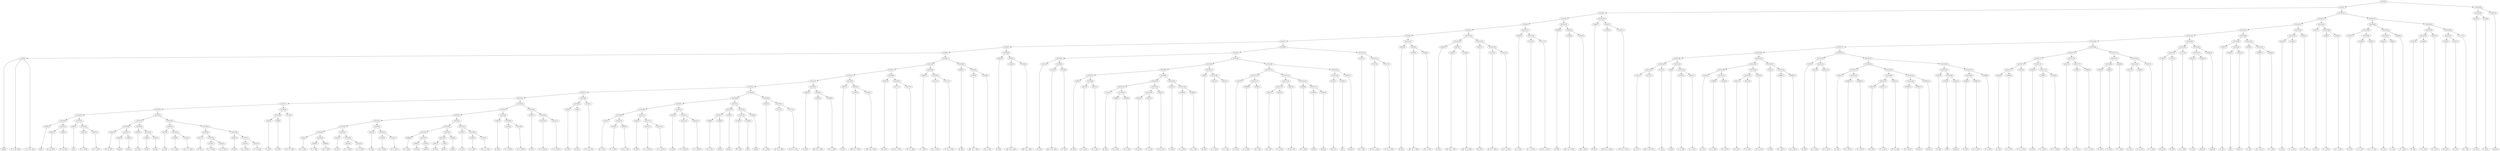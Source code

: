 digraph sample{
"L-543(0)"->"[Dis](0)"
"L-543(0)"->"[C  D  Dis  A](0)"
"L-543(0)"->"[C  D  Dis  A](1)"
"L-688(0)"->"[D](0)"
"L4691(0)"->"[D  Gis  B](0)"
"L4691(1)"->"[D  Gis  B](1)"
"L5310(21)"->"L4691(0)"
"L5310(21)"->"L4691(1)"
"L5310(20)"->"L-688(0)"
"L5310(20)"->"L5310(21)"
"L-688(1)"->"[D](1)"
"L3987(0)"->"[D  G  Ais](0)"
"L3987(1)"->"[D  G  Ais](1)"
"L5310(23)"->"L3987(0)"
"L5310(23)"->"L3987(1)"
"L5310(22)"->"L-688(1)"
"L5310(22)"->"L5310(23)"
"L5310(19)"->"L5310(20)"
"L5310(19)"->"L5310(22)"
"L2081(0)"->"[D  Fis  A](0)"
"L1084(0)"->"[rest](0)"
"L1084(1)"->"[rest](1)"
"L5310(27)"->"L1084(0)"
"L5310(27)"->"L1084(1)"
"L5310(26)"->"L2081(0)"
"L5310(26)"->"L5310(27)"
"L4301(0)"->"[D  E](0)"
"L746(0)"->"[Fis](0)"
"L1084(2)"->"[rest](2)"
"L5310(29)"->"L746(0)"
"L5310(29)"->"L1084(2)"
"L5310(28)"->"L4301(0)"
"L5310(28)"->"L5310(29)"
"L5310(25)"->"L5310(26)"
"L5310(25)"->"L5310(28)"
"L1623(0)"->"[G  A](0)"
"L1439(0)"->"[C  G  B](0)"
"L1975(0)"->"[Cis  D  G  B](0)"
"L5310(32)"->"L1439(0)"
"L5310(32)"->"L1975(0)"
"L5310(31)"->"L1623(0)"
"L5310(31)"->"L5310(32)"
"L4301(1)"->"[D  E](1)"
"L4414(0)"->"[C  D  Fis](0)"
"L4414(1)"->"[C  D  Fis](1)"
"L5310(35)"->"L4414(0)"
"L5310(35)"->"L4414(1)"
"L5310(34)"->"L4301(1)"
"L5310(34)"->"L5310(35)"
"L4301(2)"->"[D  E](2)"
"L4414(2)"->"[C  D  Fis](2)"
"L4414(3)"->"[C  D  Fis](3)"
"L5310(37)"->"L4414(2)"
"L5310(37)"->"L4414(3)"
"L5310(36)"->"L4301(2)"
"L5310(36)"->"L5310(37)"
"L5310(33)"->"L5310(34)"
"L5310(33)"->"L5310(36)"
"L5310(30)"->"L5310(31)"
"L5310(30)"->"L5310(33)"
"L5310(24)"->"L5310(25)"
"L5310(24)"->"L5310(30)"
"L5310(18)"->"L5310(19)"
"L5310(18)"->"L5310(24)"
"L1624(0)"->"[G  B](0)"
"L799(0)"->"[D  B](0)"
"L5310(39)"->"L1624(0)"
"L5310(39)"->"L799(0)"
"L3725(0)"->"[D  E  Fis  B](0)"
"L5310(38)"->"L5310(39)"
"L5310(38)"->"L3725(0)"
"L5310(17)"->"L5310(18)"
"L5310(17)"->"L5310(38)"
"L532(0)"->"[D  G  A](0)"
"L4540(0)"->"[C  D  B](0)"
"L4899(0)"->"[Cis  D  B](0)"
"L5310(46)"->"L4540(0)"
"L5310(46)"->"L4899(0)"
"L5310(45)"->"L532(0)"
"L5310(45)"->"L5310(46)"
"L4301(3)"->"[D  E](3)"
"L4414(4)"->"[C  D  Fis](4)"
"L4414(5)"->"[C  D  Fis](5)"
"L5310(48)"->"L4414(4)"
"L5310(48)"->"L4414(5)"
"L5310(47)"->"L4301(3)"
"L5310(47)"->"L5310(48)"
"L5310(44)"->"L5310(45)"
"L5310(44)"->"L5310(47)"
"L4301(4)"->"[D  E](4)"
"L4414(6)"->"[C  D  Fis](6)"
"L4414(7)"->"[C  D  Fis](7)"
"L5310(50)"->"L4414(6)"
"L5310(50)"->"L4414(7)"
"L5310(49)"->"L4301(4)"
"L5310(49)"->"L5310(50)"
"L5310(43)"->"L5310(44)"
"L5310(43)"->"L5310(49)"
"L2998(0)"->"[D  G  B](0)"
"L1084(3)"->"[rest](3)"
"L1084(4)"->"[rest](4)"
"L5310(54)"->"L1084(3)"
"L5310(54)"->"L1084(4)"
"L5310(53)"->"L2998(0)"
"L5310(53)"->"L5310(54)"
"L4301(5)"->"[D  E](5)"
"L746(1)"->"[Fis](1)"
"L5310(56)"->"L4301(5)"
"L5310(56)"->"L746(1)"
"L1084(5)"->"[rest](5)"
"L5310(55)"->"L5310(56)"
"L5310(55)"->"L1084(5)"
"L5310(52)"->"L5310(53)"
"L5310(52)"->"L5310(55)"
"L1623(1)"->"[G  A](1)"
"L1439(1)"->"[C  G  B](1)"
"L1975(1)"->"[Cis  D  G  B](1)"
"L5310(58)"->"L1439(1)"
"L5310(58)"->"L1975(1)"
"L5310(57)"->"L1623(1)"
"L5310(57)"->"L5310(58)"
"L5310(51)"->"L5310(52)"
"L5310(51)"->"L5310(57)"
"L5310(42)"->"L5310(43)"
"L5310(42)"->"L5310(51)"
"L4301(6)"->"[D  E](6)"
"L4414(8)"->"[C  D  Fis](8)"
"L4414(9)"->"[C  D  Fis](9)"
"L5310(60)"->"L4414(8)"
"L5310(60)"->"L4414(9)"
"L5310(59)"->"L4301(6)"
"L5310(59)"->"L5310(60)"
"L5310(41)"->"L5310(42)"
"L5310(41)"->"L5310(59)"
"L4301(7)"->"[D  E](7)"
"L4414(10)"->"[C  D  Fis](10)"
"L4414(11)"->"[C  D  Fis](11)"
"L5310(62)"->"L4414(10)"
"L5310(62)"->"L4414(11)"
"L5310(61)"->"L4301(7)"
"L5310(61)"->"L5310(62)"
"L5310(40)"->"L5310(41)"
"L5310(40)"->"L5310(61)"
"L5310(16)"->"L5310(17)"
"L5310(16)"->"L5310(40)"
"L1624(1)"->"[G  B](1)"
"L799(1)"->"[D  B](1)"
"L5310(64)"->"L1624(1)"
"L5310(64)"->"L799(1)"
"L3725(1)"->"[D  E  Fis  B](1)"
"L5310(63)"->"L5310(64)"
"L5310(63)"->"L3725(1)"
"L5310(15)"->"L5310(16)"
"L5310(15)"->"L5310(63)"
"L532(1)"->"[D  G  A](1)"
"L4540(1)"->"[C  D  B](1)"
"L4899(1)"->"[Cis  D  B](1)"
"L5310(70)"->"L4540(1)"
"L5310(70)"->"L4899(1)"
"L5310(69)"->"L532(1)"
"L5310(69)"->"L5310(70)"
"L4301(8)"->"[D  E](8)"
"L4414(12)"->"[C  D  Fis](12)"
"L4414(13)"->"[C  D  Fis](13)"
"L5310(72)"->"L4414(12)"
"L5310(72)"->"L4414(13)"
"L5310(71)"->"L4301(8)"
"L5310(71)"->"L5310(72)"
"L5310(68)"->"L5310(69)"
"L5310(68)"->"L5310(71)"
"L4301(9)"->"[D  E](9)"
"L4414(14)"->"[C  D  Fis](14)"
"L4414(15)"->"[C  D  Fis](15)"
"L5310(74)"->"L4414(14)"
"L5310(74)"->"L4414(15)"
"L5310(73)"->"L4301(9)"
"L5310(73)"->"L5310(74)"
"L5310(67)"->"L5310(68)"
"L5310(67)"->"L5310(73)"
"L2998(1)"->"[D  G  B](1)"
"L1084(6)"->"[rest](6)"
"L5310(77)"->"L2998(1)"
"L5310(77)"->"L1084(6)"
"L1084(7)"->"[rest](7)"
"L5310(76)"->"L5310(77)"
"L5310(76)"->"L1084(7)"
"L3783(0)"->"[Fis  G](0)"
"L3236(0)"->"[A](0)"
"L5310(79)"->"L3783(0)"
"L5310(79)"->"L3236(0)"
"L1084(8)"->"[rest](8)"
"L5310(78)"->"L5310(79)"
"L5310(78)"->"L1084(8)"
"L5310(75)"->"L5310(76)"
"L5310(75)"->"L5310(78)"
"L5310(66)"->"L5310(67)"
"L5310(66)"->"L5310(75)"
"L3451(0)"->"[E  G  B](0)"
"L3117(0)"->"[E  Fis  G  B](0)"
"L3117(1)"->"[E  Fis  G  B](1)"
"L5310(81)"->"L3117(0)"
"L5310(81)"->"L3117(1)"
"L5310(80)"->"L3451(0)"
"L5310(80)"->"L5310(81)"
"L5310(65)"->"L5310(66)"
"L5310(65)"->"L5310(80)"
"L5310(14)"->"L5310(15)"
"L5310(14)"->"L5310(65)"
"L4903(0)"->"[E  B](0)"
"L1440(0)"->"[Dis  Fis  A  B](0)"
"L3459(0)"->"[Fis  A  B](0)"
"L3619(0)"->"L1440(0)"
"L3619(0)"->"L3459(0)"
"L5310(82)"->"L4903(0)"
"L5310(82)"->"L3619(0)"
"L5310(13)"->"L5310(14)"
"L5310(13)"->"L5310(82)"
"L4903(1)"->"[E  B](1)"
"L1440(1)"->"[Dis  Fis  A  B](1)"
"L1440(2)"->"[Dis  Fis  A  B](2)"
"L3619(1)"->"L1440(1)"
"L3619(1)"->"L1440(2)"
"L5310(83)"->"L4903(1)"
"L5310(83)"->"L3619(1)"
"L5310(12)"->"L5310(13)"
"L5310(12)"->"L5310(83)"
"L4627(0)"->"[Dis  E](0)"
"L3117(2)"->"[E  Fis  G  B](2)"
"L5157(0)"->"[E  G  A  B](0)"
"L5310(85)"->"L3117(2)"
"L5310(85)"->"L5157(0)"
"L5310(84)"->"L4627(0)"
"L5310(84)"->"L5310(85)"
"L5310(11)"->"L5310(12)"
"L5310(11)"->"L5310(84)"
"L4364(0)"->"[C  E  B](0)"
"L5157(1)"->"[E  G  A  B](1)"
"L3117(3)"->"[E  Fis  G  B](3)"
"L5310(87)"->"L5157(1)"
"L5310(87)"->"L3117(3)"
"L5310(86)"->"L4364(0)"
"L5310(86)"->"L5310(87)"
"L5310(10)"->"L5310(11)"
"L5310(10)"->"L5310(86)"
"L4903(2)"->"[E  B](2)"
"L1440(3)"->"[Dis  Fis  A  B](3)"
"L3459(1)"->"[Fis  A  B](1)"
"L3619(2)"->"L1440(3)"
"L3619(2)"->"L3459(1)"
"L5310(88)"->"L4903(2)"
"L5310(88)"->"L3619(2)"
"L5310(9)"->"L5310(10)"
"L5310(9)"->"L5310(88)"
"L5306(0)"->"L-543(0)"
"L5306(0)"->"L5310(9)"
"L4903(3)"->"[E  B](3)"
"L1440(4)"->"[Dis  Fis  A  B](4)"
"L1440(5)"->"[Dis  Fis  A  B](5)"
"L3619(3)"->"L1440(4)"
"L3619(3)"->"L1440(5)"
"L5310(89)"->"L4903(3)"
"L5310(89)"->"L3619(3)"
"L5310(8)"->"L5306(0)"
"L5310(8)"->"L5310(89)"
"L2427(0)"->"[E  G](0)"
"L3115(0)"->"[Dis  E  Fis  A](0)"
"L3128(0)"->"[C  D](0)"
"L5310(93)"->"L3115(0)"
"L5310(93)"->"L3128(0)"
"L5310(92)"->"L2427(0)"
"L5310(92)"->"L5310(93)"
"L799(2)"->"[D  B](2)"
"L4615(0)"->"[C  D  A](0)"
"L4615(1)"->"[C  D  A](1)"
"L5310(98)"->"L4615(0)"
"L5310(98)"->"L4615(1)"
"L5310(97)"->"L799(2)"
"L5310(97)"->"L5310(98)"
"L1623(2)"->"[G  A](2)"
"L2998(2)"->"[D  G  B](2)"
"L2998(3)"->"[D  G  B](3)"
"L5310(102)"->"L2998(2)"
"L5310(102)"->"L2998(3)"
"L5310(101)"->"L1623(2)"
"L5310(101)"->"L5310(102)"
"L4951(0)"->"[Cis  D](0)"
"L4615(2)"->"[C  D  A](2)"
"L5310(104)"->"L4951(0)"
"L5310(104)"->"L4615(2)"
"L2081(1)"->"[D  Fis  A](1)"
"L5310(103)"->"L5310(104)"
"L5310(103)"->"L2081(1)"
"L5310(100)"->"L5310(101)"
"L5310(100)"->"L5310(103)"
"L1624(2)"->"[G  B](2)"
"L2998(4)"->"[D  G  B](4)"
"L2998(5)"->"[D  G  B](5)"
"L5310(106)"->"L2998(4)"
"L5310(106)"->"L2998(5)"
"L5310(105)"->"L1624(2)"
"L5310(105)"->"L5310(106)"
"L5310(99)"->"L5310(100)"
"L5310(99)"->"L5310(105)"
"L5310(96)"->"L5310(97)"
"L5310(96)"->"L5310(99)"
"L799(3)"->"[D  B](3)"
"L4615(3)"->"[C  D  A](3)"
"L4615(4)"->"[C  D  A](4)"
"L5310(108)"->"L4615(3)"
"L5310(108)"->"L4615(4)"
"L5310(107)"->"L799(3)"
"L5310(107)"->"L5310(108)"
"L5310(95)"->"L5310(96)"
"L5310(95)"->"L5310(107)"
"L1623(3)"->"[G  A](3)"
"L2998(6)"->"[D  G  B](6)"
"L2998(7)"->"[D  G  B](7)"
"L5310(112)"->"L2998(6)"
"L5310(112)"->"L2998(7)"
"L5310(111)"->"L1623(3)"
"L5310(111)"->"L5310(112)"
"L4951(1)"->"[Cis  D](1)"
"L4615(5)"->"[C  D  A](5)"
"L5310(115)"->"L4951(1)"
"L5310(115)"->"L4615(5)"
"L2081(2)"->"[D  Fis  A](2)"
"L5310(114)"->"L5310(115)"
"L5310(114)"->"L2081(2)"
"L2998(8)"->"[D  G  B](8)"
"L1084(9)"->"[rest](9)"
"L1084(10)"->"[rest](10)"
"L5310(117)"->"L1084(9)"
"L5310(117)"->"L1084(10)"
"L5310(116)"->"L2998(8)"
"L5310(116)"->"L5310(117)"
"L5310(113)"->"L5310(114)"
"L5310(113)"->"L5310(116)"
"L5310(110)"->"L5310(111)"
"L5310(110)"->"L5310(113)"
"L3783(1)"->"[Fis  G](1)"
"L3236(1)"->"[A](1)"
"L5310(119)"->"L3783(1)"
"L5310(119)"->"L3236(1)"
"L1084(11)"->"[rest](11)"
"L5310(118)"->"L5310(119)"
"L5310(118)"->"L1084(11)"
"L5310(109)"->"L5310(110)"
"L5310(109)"->"L5310(118)"
"L5310(94)"->"L5310(95)"
"L5310(94)"->"L5310(109)"
"L5310(91)"->"L5310(92)"
"L5310(91)"->"L5310(94)"
"L3451(1)"->"[E  G  B](1)"
"L3117(4)"->"[E  Fis  G  B](4)"
"L3117(5)"->"[E  Fis  G  B](5)"
"L5310(121)"->"L3117(4)"
"L5310(121)"->"L3117(5)"
"L5310(120)"->"L3451(1)"
"L5310(120)"->"L5310(121)"
"L5310(90)"->"L5310(91)"
"L5310(90)"->"L5310(120)"
"L5310(7)"->"L5310(8)"
"L5310(7)"->"L5310(90)"
"L4903(4)"->"[E  B](4)"
"L1440(6)"->"[Dis  Fis  A  B](6)"
"L3459(2)"->"[Fis  A  B](2)"
"L3619(4)"->"L1440(6)"
"L3619(4)"->"L3459(2)"
"L5310(122)"->"L4903(4)"
"L5310(122)"->"L3619(4)"
"L5310(6)"->"L5310(7)"
"L5310(6)"->"L5310(122)"
"L4903(5)"->"[E  B](5)"
"L1440(7)"->"[Dis  Fis  A  B](7)"
"L1440(8)"->"[Dis  Fis  A  B](8)"
"L3619(5)"->"L1440(7)"
"L3619(5)"->"L1440(8)"
"L5310(124)"->"L4903(5)"
"L5310(124)"->"L3619(5)"
"L4627(1)"->"[Dis  E](1)"
"L3117(6)"->"[E  Fis  G  B](6)"
"L5157(2)"->"[E  G  A  B](2)"
"L5310(126)"->"L3117(6)"
"L5310(126)"->"L5157(2)"
"L5310(125)"->"L4627(1)"
"L5310(125)"->"L5310(126)"
"L5310(123)"->"L5310(124)"
"L5310(123)"->"L5310(125)"
"L5310(5)"->"L5310(6)"
"L5310(5)"->"L5310(123)"
"L4364(1)"->"[C  E  B](1)"
"L5157(3)"->"[E  G  A  B](3)"
"L3117(7)"->"[E  Fis  G  B](7)"
"L5310(128)"->"L5157(3)"
"L5310(128)"->"L3117(7)"
"L5310(127)"->"L4364(1)"
"L5310(127)"->"L5310(128)"
"L5310(4)"->"L5310(5)"
"L5310(4)"->"L5310(127)"
"L4903(6)"->"[E  B](6)"
"L1440(9)"->"[Dis  Fis  A  B](9)"
"L3459(3)"->"[Fis  A  B](3)"
"L3619(6)"->"L1440(9)"
"L3619(6)"->"L3459(3)"
"L5310(129)"->"L4903(6)"
"L5310(129)"->"L3619(6)"
"L5310(3)"->"L5310(4)"
"L5310(3)"->"L5310(129)"
"L4903(7)"->"[E  B](7)"
"L1440(10)"->"[Dis  Fis  A  B](10)"
"L1440(11)"->"[Dis  Fis  A  B](11)"
"L3619(7)"->"L1440(10)"
"L3619(7)"->"L1440(11)"
"L5310(130)"->"L4903(7)"
"L5310(130)"->"L3619(7)"
"L5310(2)"->"L5310(3)"
"L5310(2)"->"L5310(130)"
"L2427(1)"->"[E  G](1)"
"L3115(1)"->"[Dis  E  Fis  A](1)"
"L5310(141)"->"L2427(1)"
"L5310(141)"->"L3115(1)"
"L3128(1)"->"[C  D](1)"
"L5310(140)"->"L5310(141)"
"L5310(140)"->"L3128(1)"
"L799(4)"->"[D  B](4)"
"L4615(6)"->"[C  D  A](6)"
"L4615(7)"->"[C  D  A](7)"
"L5310(143)"->"L4615(6)"
"L5310(143)"->"L4615(7)"
"L5310(142)"->"L799(4)"
"L5310(142)"->"L5310(143)"
"L5310(139)"->"L5310(140)"
"L5310(139)"->"L5310(142)"
"L1623(4)"->"[G  A](4)"
"L2998(9)"->"[D  G  B](9)"
"L2998(10)"->"[D  G  B](10)"
"L5310(147)"->"L2998(9)"
"L5310(147)"->"L2998(10)"
"L5310(146)"->"L1623(4)"
"L5310(146)"->"L5310(147)"
"L4951(2)"->"[Cis  D](2)"
"L4615(8)"->"[C  D  A](8)"
"L5310(149)"->"L4951(2)"
"L5310(149)"->"L4615(8)"
"L2081(3)"->"[D  Fis  A](3)"
"L5310(148)"->"L5310(149)"
"L5310(148)"->"L2081(3)"
"L5310(145)"->"L5310(146)"
"L5310(145)"->"L5310(148)"
"L1624(3)"->"[G  B](3)"
"L2998(11)"->"[D  G  B](11)"
"L2998(12)"->"[D  G  B](12)"
"L5310(151)"->"L2998(11)"
"L5310(151)"->"L2998(12)"
"L5310(150)"->"L1624(3)"
"L5310(150)"->"L5310(151)"
"L5310(144)"->"L5310(145)"
"L5310(144)"->"L5310(150)"
"L5310(138)"->"L5310(139)"
"L5310(138)"->"L5310(144)"
"L799(5)"->"[D  B](5)"
"L4615(9)"->"[C  D  A](9)"
"L4615(10)"->"[C  D  A](10)"
"L5310(154)"->"L4615(9)"
"L5310(154)"->"L4615(10)"
"L5310(153)"->"L799(5)"
"L5310(153)"->"L5310(154)"
"L1623(5)"->"[G  A](5)"
"L2998(13)"->"[D  G  B](13)"
"L2998(14)"->"[D  G  B](14)"
"L5310(158)"->"L2998(13)"
"L5310(158)"->"L2998(14)"
"L5310(157)"->"L1623(5)"
"L5310(157)"->"L5310(158)"
"L4951(3)"->"[Cis  D](3)"
"L4615(11)"->"[C  D  A](11)"
"L5310(161)"->"L4951(3)"
"L5310(161)"->"L4615(11)"
"L2081(4)"->"[D  Fis  A](4)"
"L5310(160)"->"L5310(161)"
"L5310(160)"->"L2081(4)"
"L2998(15)"->"[D  G  B](15)"
"L1084(12)"->"[rest](12)"
"L5310(163)"->"L2998(15)"
"L5310(163)"->"L1084(12)"
"L1084(13)"->"[rest](13)"
"L5310(162)"->"L5310(163)"
"L5310(162)"->"L1084(13)"
"L5310(159)"->"L5310(160)"
"L5310(159)"->"L5310(162)"
"L5310(156)"->"L5310(157)"
"L5310(156)"->"L5310(159)"
"L1623(6)"->"[G  A](6)"
"L2304(0)"->"[G](0)"
"L1084(14)"->"[rest](14)"
"L5310(166)"->"L2304(0)"
"L5310(166)"->"L1084(14)"
"L5310(165)"->"L1623(6)"
"L5310(165)"->"L5310(166)"
"L4046(0)"->"[F  G](0)"
"L2998(16)"->"[D  G  B](16)"
"L5310(168)"->"L4046(0)"
"L5310(168)"->"L2998(16)"
"L3586(0)"->"[F  G  B](0)"
"L5310(167)"->"L5310(168)"
"L5310(167)"->"L3586(0)"
"L5310(164)"->"L5310(165)"
"L5310(164)"->"L5310(167)"
"L5310(155)"->"L5310(156)"
"L5310(155)"->"L5310(164)"
"L5310(152)"->"L5310(153)"
"L5310(152)"->"L5310(155)"
"L5310(137)"->"L5310(138)"
"L5310(137)"->"L5310(152)"
"L4419(0)"->"[C  E](0)"
"L1286(0)"->"[C  E  G](0)"
"L5310(173)"->"L4419(0)"
"L5310(173)"->"L1286(0)"
"L3023(0)"->"[C  E  F  G](0)"
"L5310(172)"->"L5310(173)"
"L5310(172)"->"L3023(0)"
"L2441(0)"->"[D  F](0)"
"L3586(1)"->"[F  G  B](1)"
"L3818(0)"->"[D  F  G  B](0)"
"L5310(175)"->"L3586(1)"
"L5310(175)"->"L3818(0)"
"L5310(174)"->"L2441(0)"
"L5310(174)"->"L5310(175)"
"L5310(171)"->"L5310(172)"
"L5310(171)"->"L5310(174)"
"L2427(2)"->"[E  G](2)"
"L1286(1)"->"[C  E  G](1)"
"L3060(0)"->"[C  E  G  A](0)"
"L5310(177)"->"L1286(1)"
"L5310(177)"->"L3060(0)"
"L5310(176)"->"L2427(2)"
"L5310(176)"->"L5310(177)"
"L5310(170)"->"L5310(171)"
"L5310(170)"->"L5310(176)"
"L2940(0)"->"[F  A](0)"
"L868(0)"->"[C  A](0)"
"L5310(180)"->"L2940(0)"
"L5310(180)"->"L868(0)"
"L4659(0)"->"[C  F  A](0)"
"L5310(179)"->"L5310(180)"
"L5310(179)"->"L4659(0)"
"L2427(3)"->"[E  G](3)"
"L1286(2)"->"[C  E  G](2)"
"L5310(182)"->"L2427(3)"
"L5310(182)"->"L1286(2)"
"L3831(0)"->"[C  G  A](0)"
"L5310(181)"->"L5310(182)"
"L5310(181)"->"L3831(0)"
"L5310(178)"->"L5310(179)"
"L5310(178)"->"L5310(181)"
"L5310(169)"->"L5310(170)"
"L5310(169)"->"L5310(178)"
"L5310(136)"->"L5310(137)"
"L5310(136)"->"L5310(169)"
"L3783(2)"->"[Fis  G](2)"
"L2427(4)"->"[E  G](4)"
"L5310(185)"->"L3783(2)"
"L5310(185)"->"L2427(4)"
"L-2127(0)"->"[D  F  B](0)"
"L5310(184)"->"L5310(185)"
"L5310(184)"->"L-2127(0)"
"L4419(1)"->"[C  E](1)"
"L1084(15)"->"[rest](15)"
"L5310(187)"->"L4419(1)"
"L5310(187)"->"L1084(15)"
"L1084(16)"->"[rest](16)"
"L5310(186)"->"L5310(187)"
"L5310(186)"->"L1084(16)"
"L5310(183)"->"L5310(184)"
"L5310(183)"->"L5310(186)"
"L5310(135)"->"L5310(136)"
"L5310(135)"->"L5310(183)"
"L1623(7)"->"[G  A](7)"
"L2304(1)"->"[G](1)"
"L1084(17)"->"[rest](17)"
"L5310(190)"->"L2304(1)"
"L5310(190)"->"L1084(17)"
"L5310(189)"->"L1623(7)"
"L5310(189)"->"L5310(190)"
"L4046(1)"->"[F  G](1)"
"L2998(17)"->"[D  G  B](17)"
"L3586(2)"->"[F  G  B](2)"
"L5310(192)"->"L2998(17)"
"L5310(192)"->"L3586(2)"
"L5310(191)"->"L4046(1)"
"L5310(191)"->"L5310(192)"
"L5310(188)"->"L5310(189)"
"L5310(188)"->"L5310(191)"
"L5310(134)"->"L5310(135)"
"L5310(134)"->"L5310(188)"
"L4419(2)"->"[C  E](2)"
"L1286(3)"->"[C  E  G](3)"
"L5310(194)"->"L4419(2)"
"L5310(194)"->"L1286(3)"
"L3023(1)"->"[C  E  F  G](1)"
"L5310(193)"->"L5310(194)"
"L5310(193)"->"L3023(1)"
"L5310(133)"->"L5310(134)"
"L5310(133)"->"L5310(193)"
"L2441(1)"->"[D  F](1)"
"L3586(3)"->"[F  G  B](3)"
"L3818(1)"->"[D  F  G  B](1)"
"L5310(196)"->"L3586(3)"
"L5310(196)"->"L3818(1)"
"L5310(195)"->"L2441(1)"
"L5310(195)"->"L5310(196)"
"L5310(132)"->"L5310(133)"
"L5310(132)"->"L5310(195)"
"L2427(5)"->"[E  G](5)"
"L1286(4)"->"[C  E  G](4)"
"L3060(1)"->"[C  E  G  A](1)"
"L5310(200)"->"L1286(4)"
"L5310(200)"->"L3060(1)"
"L5310(199)"->"L2427(5)"
"L5310(199)"->"L5310(200)"
"L2940(1)"->"[F  A](1)"
"L868(1)"->"[C  A](1)"
"L5310(202)"->"L2940(1)"
"L5310(202)"->"L868(1)"
"L4659(1)"->"[C  F  A](1)"
"L5310(201)"->"L5310(202)"
"L5310(201)"->"L4659(1)"
"L5310(198)"->"L5310(199)"
"L5310(198)"->"L5310(201)"
"L2427(6)"->"[E  G](6)"
"L1286(5)"->"[C  E  G](5)"
"L5310(205)"->"L2427(6)"
"L5310(205)"->"L1286(5)"
"L3831(1)"->"[C  G  A](1)"
"L5310(204)"->"L5310(205)"
"L5310(204)"->"L3831(1)"
"L3783(3)"->"[Fis  G](3)"
"L2427(7)"->"[E  G](7)"
"L5310(207)"->"L3783(3)"
"L5310(207)"->"L2427(7)"
"L-2127(1)"->"[D  F  B](1)"
"L5310(206)"->"L5310(207)"
"L5310(206)"->"L-2127(1)"
"L5310(203)"->"L5310(204)"
"L5310(203)"->"L5310(206)"
"L5310(197)"->"L5310(198)"
"L5310(197)"->"L5310(203)"
"L5310(131)"->"L5310(132)"
"L5310(131)"->"L5310(197)"
"L5310(1)"->"L5310(2)"
"L5310(1)"->"L5310(131)"
"L4419(3)"->"[C  E](3)"
"L4419(4)"->"[C  E](4)"
"L5310(209)"->"L4419(3)"
"L5310(209)"->"L4419(4)"
"L1084(18)"->"[rest](18)"
"L5310(208)"->"L5310(209)"
"L5310(208)"->"L1084(18)"
"L5310(0)"->"L5310(1)"
"L5310(0)"->"L5310(208)"
{rank = min; "L5310(0)"}
{rank = same; "L5310(1)"; "L5310(208)";}
{rank = same; "L5310(2)"; "L5310(131)"; "L5310(209)"; "L1084(18)";}
{rank = same; "L5310(3)"; "L5310(130)"; "L5310(132)"; "L5310(197)"; "L4419(3)"; "L4419(4)";}
{rank = same; "L5310(4)"; "L5310(129)"; "L4903(7)"; "L3619(7)"; "L5310(133)"; "L5310(195)"; "L5310(198)"; "L5310(203)";}
{rank = same; "L5310(5)"; "L5310(127)"; "L4903(6)"; "L3619(6)"; "L1440(10)"; "L1440(11)"; "L5310(134)"; "L5310(193)"; "L2441(1)"; "L5310(196)"; "L5310(199)"; "L5310(201)"; "L5310(204)"; "L5310(206)";}
{rank = same; "L5310(6)"; "L5310(123)"; "L4364(1)"; "L5310(128)"; "L1440(9)"; "L3459(3)"; "L5310(135)"; "L5310(188)"; "L5310(194)"; "L3023(1)"; "L3586(3)"; "L3818(1)"; "L2427(5)"; "L5310(200)"; "L5310(202)"; "L4659(1)"; "L5310(205)"; "L3831(1)"; "L5310(207)"; "L-2127(1)";}
{rank = same; "L5310(7)"; "L5310(122)"; "L5310(124)"; "L5310(125)"; "L5157(3)"; "L3117(7)"; "L5310(136)"; "L5310(183)"; "L5310(189)"; "L5310(191)"; "L4419(2)"; "L1286(3)"; "L1286(4)"; "L3060(1)"; "L2940(1)"; "L868(1)"; "L2427(6)"; "L1286(5)"; "L3783(3)"; "L2427(7)";}
{rank = same; "L5310(8)"; "L5310(90)"; "L4903(4)"; "L3619(4)"; "L4903(5)"; "L3619(5)"; "L4627(1)"; "L5310(126)"; "L5310(137)"; "L5310(169)"; "L5310(184)"; "L5310(186)"; "L1623(7)"; "L5310(190)"; "L4046(1)"; "L5310(192)";}
{rank = same; "L5306(0)"; "L5310(89)"; "L5310(91)"; "L5310(120)"; "L1440(6)"; "L3459(2)"; "L1440(7)"; "L1440(8)"; "L3117(6)"; "L5157(2)"; "L5310(138)"; "L5310(152)"; "L5310(170)"; "L5310(178)"; "L5310(185)"; "L-2127(0)"; "L5310(187)"; "L1084(16)"; "L2304(1)"; "L1084(17)"; "L2998(17)"; "L3586(2)";}
{rank = same; "L-543(0)"; "L5310(9)"; "L4903(3)"; "L3619(3)"; "L5310(92)"; "L5310(94)"; "L3451(1)"; "L5310(121)"; "L5310(139)"; "L5310(144)"; "L5310(153)"; "L5310(155)"; "L5310(171)"; "L5310(176)"; "L5310(179)"; "L5310(181)"; "L3783(2)"; "L2427(4)"; "L4419(1)"; "L1084(15)";}
{rank = same; "L5310(10)"; "L5310(88)"; "L1440(4)"; "L1440(5)"; "L2427(0)"; "L5310(93)"; "L5310(95)"; "L5310(109)"; "L3117(4)"; "L3117(5)"; "L5310(140)"; "L5310(142)"; "L5310(145)"; "L5310(150)"; "L799(5)"; "L5310(154)"; "L5310(156)"; "L5310(164)"; "L5310(172)"; "L5310(174)"; "L2427(2)"; "L5310(177)"; "L5310(180)"; "L4659(0)"; "L5310(182)"; "L3831(0)";}
{rank = same; "L5310(11)"; "L5310(86)"; "L4903(2)"; "L3619(2)"; "L3115(0)"; "L3128(0)"; "L5310(96)"; "L5310(107)"; "L5310(110)"; "L5310(118)"; "L5310(141)"; "L3128(1)"; "L799(4)"; "L5310(143)"; "L5310(146)"; "L5310(148)"; "L1624(3)"; "L5310(151)"; "L4615(9)"; "L4615(10)"; "L5310(157)"; "L5310(159)"; "L5310(165)"; "L5310(167)"; "L5310(173)"; "L3023(0)"; "L2441(0)"; "L5310(175)"; "L1286(1)"; "L3060(0)"; "L2940(0)"; "L868(0)"; "L2427(3)"; "L1286(2)";}
{rank = same; "L5310(12)"; "L5310(84)"; "L4364(0)"; "L5310(87)"; "L1440(3)"; "L3459(1)"; "L5310(97)"; "L5310(99)"; "L799(3)"; "L5310(108)"; "L5310(111)"; "L5310(113)"; "L5310(119)"; "L1084(11)"; "L2427(1)"; "L3115(1)"; "L4615(6)"; "L4615(7)"; "L1623(4)"; "L5310(147)"; "L5310(149)"; "L2081(3)"; "L2998(11)"; "L2998(12)"; "L1623(5)"; "L5310(158)"; "L5310(160)"; "L5310(162)"; "L1623(6)"; "L5310(166)"; "L5310(168)"; "L3586(0)"; "L4419(0)"; "L1286(0)"; "L3586(1)"; "L3818(0)";}
{rank = same; "L5310(13)"; "L5310(83)"; "L4627(0)"; "L5310(85)"; "L5157(1)"; "L3117(3)"; "L799(2)"; "L5310(98)"; "L5310(100)"; "L5310(105)"; "L4615(3)"; "L4615(4)"; "L1623(3)"; "L5310(112)"; "L5310(114)"; "L5310(116)"; "L3783(1)"; "L3236(1)"; "L2998(9)"; "L2998(10)"; "L4951(2)"; "L4615(8)"; "L2998(13)"; "L2998(14)"; "L5310(161)"; "L2081(4)"; "L5310(163)"; "L1084(13)"; "L2304(0)"; "L1084(14)"; "L4046(0)"; "L2998(16)";}
{rank = same; "L5310(14)"; "L5310(82)"; "L4903(1)"; "L3619(1)"; "L3117(2)"; "L5157(0)"; "L4615(0)"; "L4615(1)"; "L5310(101)"; "L5310(103)"; "L1624(2)"; "L5310(106)"; "L2998(6)"; "L2998(7)"; "L5310(115)"; "L2081(2)"; "L2998(8)"; "L5310(117)"; "L4951(3)"; "L4615(11)"; "L2998(15)"; "L1084(12)";}
{rank = same; "L5310(15)"; "L5310(65)"; "L4903(0)"; "L3619(0)"; "L1440(1)"; "L1440(2)"; "L1623(2)"; "L5310(102)"; "L5310(104)"; "L2081(1)"; "L2998(4)"; "L2998(5)"; "L4951(1)"; "L4615(5)"; "L1084(9)"; "L1084(10)";}
{rank = same; "L5310(16)"; "L5310(63)"; "L5310(66)"; "L5310(80)"; "L1440(0)"; "L3459(0)"; "L2998(2)"; "L2998(3)"; "L4951(0)"; "L4615(2)";}
{rank = same; "L5310(17)"; "L5310(40)"; "L5310(64)"; "L3725(1)"; "L5310(67)"; "L5310(75)"; "L3451(0)"; "L5310(81)";}
{rank = same; "L5310(18)"; "L5310(38)"; "L5310(41)"; "L5310(61)"; "L1624(1)"; "L799(1)"; "L5310(68)"; "L5310(73)"; "L5310(76)"; "L5310(78)"; "L3117(0)"; "L3117(1)";}
{rank = same; "L5310(19)"; "L5310(24)"; "L5310(39)"; "L3725(0)"; "L5310(42)"; "L5310(59)"; "L4301(7)"; "L5310(62)"; "L5310(69)"; "L5310(71)"; "L4301(9)"; "L5310(74)"; "L5310(77)"; "L1084(7)"; "L5310(79)"; "L1084(8)";}
{rank = same; "L5310(20)"; "L5310(22)"; "L5310(25)"; "L5310(30)"; "L1624(0)"; "L799(0)"; "L5310(43)"; "L5310(51)"; "L4301(6)"; "L5310(60)"; "L4414(10)"; "L4414(11)"; "L532(1)"; "L5310(70)"; "L4301(8)"; "L5310(72)"; "L4414(14)"; "L4414(15)"; "L2998(1)"; "L1084(6)"; "L3783(0)"; "L3236(0)";}
{rank = same; "L-688(0)"; "L5310(21)"; "L-688(1)"; "L5310(23)"; "L5310(26)"; "L5310(28)"; "L5310(31)"; "L5310(33)"; "L5310(44)"; "L5310(49)"; "L5310(52)"; "L5310(57)"; "L4414(8)"; "L4414(9)"; "L4540(1)"; "L4899(1)"; "L4414(12)"; "L4414(13)";}
{rank = same; "L4691(0)"; "L4691(1)"; "L3987(0)"; "L3987(1)"; "L2081(0)"; "L5310(27)"; "L4301(0)"; "L5310(29)"; "L1623(0)"; "L5310(32)"; "L5310(34)"; "L5310(36)"; "L5310(45)"; "L5310(47)"; "L4301(4)"; "L5310(50)"; "L5310(53)"; "L5310(55)"; "L1623(1)"; "L5310(58)";}
{rank = same; "L1084(0)"; "L1084(1)"; "L746(0)"; "L1084(2)"; "L1439(0)"; "L1975(0)"; "L4301(1)"; "L5310(35)"; "L4301(2)"; "L5310(37)"; "L532(0)"; "L5310(46)"; "L4301(3)"; "L5310(48)"; "L4414(6)"; "L4414(7)"; "L2998(0)"; "L5310(54)"; "L5310(56)"; "L1084(5)"; "L1439(1)"; "L1975(1)";}
{rank = same; "L4414(0)"; "L4414(1)"; "L4414(2)"; "L4414(3)"; "L4540(0)"; "L4899(0)"; "L4414(4)"; "L4414(5)"; "L1084(3)"; "L1084(4)"; "L4301(5)"; "L746(1)";}
{rank = max; "[A](0)"; "[A](1)"; "[C  A](0)"; "[C  A](1)"; "[C  D  A](0)"; "[C  D  A](1)"; "[C  D  A](10)"; "[C  D  A](11)"; "[C  D  A](2)"; "[C  D  A](3)"; "[C  D  A](4)"; "[C  D  A](5)"; "[C  D  A](6)"; "[C  D  A](7)"; "[C  D  A](8)"; "[C  D  A](9)"; "[C  D  B](0)"; "[C  D  B](1)"; "[C  D  Dis  A](0)"; "[C  D  Dis  A](1)"; "[C  D  Fis](0)"; "[C  D  Fis](1)"; "[C  D  Fis](10)"; "[C  D  Fis](11)"; "[C  D  Fis](12)"; "[C  D  Fis](13)"; "[C  D  Fis](14)"; "[C  D  Fis](15)"; "[C  D  Fis](2)"; "[C  D  Fis](3)"; "[C  D  Fis](4)"; "[C  D  Fis](5)"; "[C  D  Fis](6)"; "[C  D  Fis](7)"; "[C  D  Fis](8)"; "[C  D  Fis](9)"; "[C  D](0)"; "[C  D](1)"; "[C  E  B](0)"; "[C  E  B](1)"; "[C  E  F  G](0)"; "[C  E  F  G](1)"; "[C  E  G  A](0)"; "[C  E  G  A](1)"; "[C  E  G](0)"; "[C  E  G](1)"; "[C  E  G](2)"; "[C  E  G](3)"; "[C  E  G](4)"; "[C  E  G](5)"; "[C  E](0)"; "[C  E](1)"; "[C  E](2)"; "[C  E](3)"; "[C  E](4)"; "[C  F  A](0)"; "[C  F  A](1)"; "[C  G  A](0)"; "[C  G  A](1)"; "[C  G  B](0)"; "[C  G  B](1)"; "[Cis  D  B](0)"; "[Cis  D  B](1)"; "[Cis  D  G  B](0)"; "[Cis  D  G  B](1)"; "[Cis  D](0)"; "[Cis  D](1)"; "[Cis  D](2)"; "[Cis  D](3)"; "[D  B](0)"; "[D  B](1)"; "[D  B](2)"; "[D  B](3)"; "[D  B](4)"; "[D  B](5)"; "[D  E  Fis  B](0)"; "[D  E  Fis  B](1)"; "[D  E](0)"; "[D  E](1)"; "[D  E](2)"; "[D  E](3)"; "[D  E](4)"; "[D  E](5)"; "[D  E](6)"; "[D  E](7)"; "[D  E](8)"; "[D  E](9)"; "[D  F  B](0)"; "[D  F  B](1)"; "[D  F  G  B](0)"; "[D  F  G  B](1)"; "[D  F](0)"; "[D  F](1)"; "[D  Fis  A](0)"; "[D  Fis  A](1)"; "[D  Fis  A](2)"; "[D  Fis  A](3)"; "[D  Fis  A](4)"; "[D  G  A](0)"; "[D  G  A](1)"; "[D  G  Ais](0)"; "[D  G  Ais](1)"; "[D  G  B](0)"; "[D  G  B](1)"; "[D  G  B](10)"; "[D  G  B](11)"; "[D  G  B](12)"; "[D  G  B](13)"; "[D  G  B](14)"; "[D  G  B](15)"; "[D  G  B](16)"; "[D  G  B](17)"; "[D  G  B](2)"; "[D  G  B](3)"; "[D  G  B](4)"; "[D  G  B](5)"; "[D  G  B](6)"; "[D  G  B](7)"; "[D  G  B](8)"; "[D  G  B](9)"; "[D  Gis  B](0)"; "[D  Gis  B](1)"; "[D](0)"; "[D](1)"; "[Dis  E  Fis  A](0)"; "[Dis  E  Fis  A](1)"; "[Dis  E](0)"; "[Dis  E](1)"; "[Dis  Fis  A  B](0)"; "[Dis  Fis  A  B](1)"; "[Dis  Fis  A  B](10)"; "[Dis  Fis  A  B](11)"; "[Dis  Fis  A  B](2)"; "[Dis  Fis  A  B](3)"; "[Dis  Fis  A  B](4)"; "[Dis  Fis  A  B](5)"; "[Dis  Fis  A  B](6)"; "[Dis  Fis  A  B](7)"; "[Dis  Fis  A  B](8)"; "[Dis  Fis  A  B](9)"; "[Dis](0)"; "[E  B](0)"; "[E  B](1)"; "[E  B](2)"; "[E  B](3)"; "[E  B](4)"; "[E  B](5)"; "[E  B](6)"; "[E  B](7)"; "[E  Fis  G  B](0)"; "[E  Fis  G  B](1)"; "[E  Fis  G  B](2)"; "[E  Fis  G  B](3)"; "[E  Fis  G  B](4)"; "[E  Fis  G  B](5)"; "[E  Fis  G  B](6)"; "[E  Fis  G  B](7)"; "[E  G  A  B](0)"; "[E  G  A  B](1)"; "[E  G  A  B](2)"; "[E  G  A  B](3)"; "[E  G  B](0)"; "[E  G  B](1)"; "[E  G](0)"; "[E  G](1)"; "[E  G](2)"; "[E  G](3)"; "[E  G](4)"; "[E  G](5)"; "[E  G](6)"; "[E  G](7)"; "[F  A](0)"; "[F  A](1)"; "[F  G  B](0)"; "[F  G  B](1)"; "[F  G  B](2)"; "[F  G  B](3)"; "[F  G](0)"; "[F  G](1)"; "[Fis  A  B](0)"; "[Fis  A  B](1)"; "[Fis  A  B](2)"; "[Fis  A  B](3)"; "[Fis  G](0)"; "[Fis  G](1)"; "[Fis  G](2)"; "[Fis  G](3)"; "[Fis](0)"; "[Fis](1)"; "[G  A](0)"; "[G  A](1)"; "[G  A](2)"; "[G  A](3)"; "[G  A](4)"; "[G  A](5)"; "[G  A](6)"; "[G  A](7)"; "[G  B](0)"; "[G  B](1)"; "[G  B](2)"; "[G  B](3)"; "[G](0)"; "[G](1)"; "[rest](0)"; "[rest](1)"; "[rest](10)"; "[rest](11)"; "[rest](12)"; "[rest](13)"; "[rest](14)"; "[rest](15)"; "[rest](16)"; "[rest](17)"; "[rest](18)"; "[rest](2)"; "[rest](3)"; "[rest](4)"; "[rest](5)"; "[rest](6)"; "[rest](7)"; "[rest](8)"; "[rest](9)";}
}